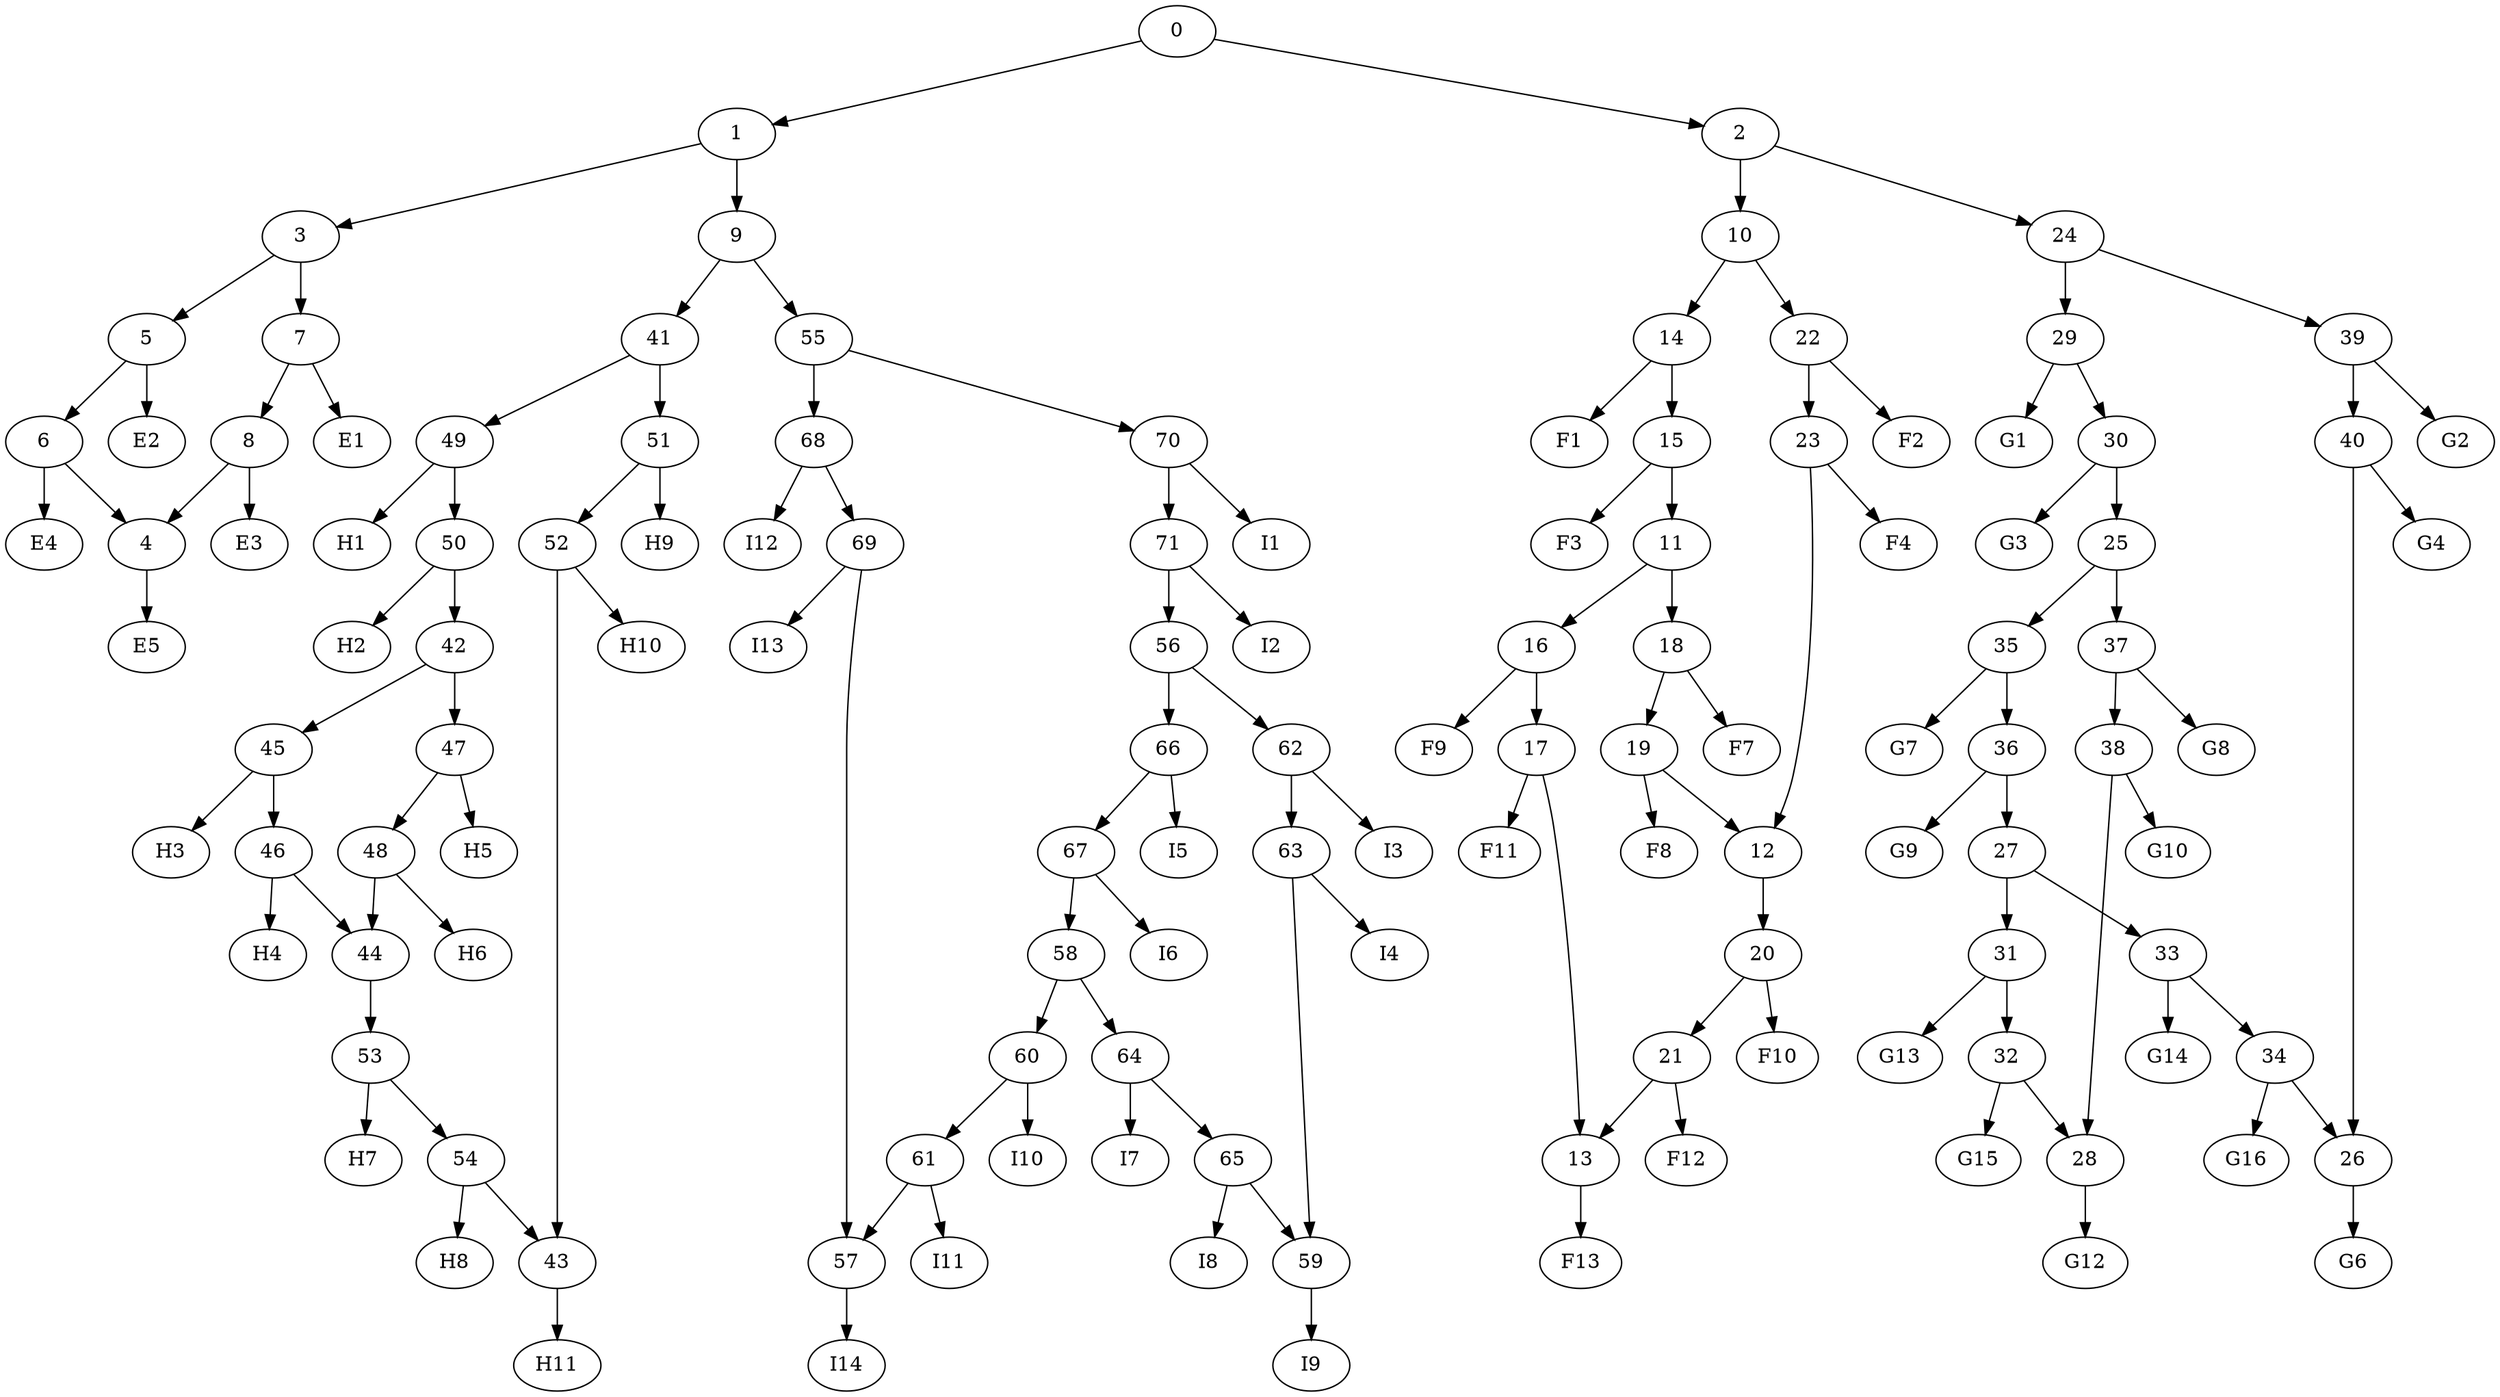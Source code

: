 digraph {
	E5
	E2
	E4
	E1
	E3
	F13
	F1
	F3
	F9
	F11
	F7
	F8
	F10
	F12
	F2
	F4
	G6
	G12
	G1
	G3
	G13
	G15
	G14
	G16
	G7
	G9
	G8
	G10
	G2
	G4
	H11
	H3
	H4
	H5
	H6
	H1
	H2
	H9
	H10
	H7
	H8
	I14
	I9
	I10
	I11
	I3
	I4
	I7
	I8
	I5
	I6
	I12
	I13
	I1
	I2
	0
	1
	2
	3
	4
	5
	6
	7
	8
	9
	10
	11
	12
	13
	14
	15
	16
	17
	18
	19
	20
	21
	22
	23
	24
	25
	26
	27
	28
	29
	30
	31
	32
	33
	34
	35
	36
	37
	38
	39
	40
	41
	42
	43
	44
	45
	46
	47
	48
	49
	50
	51
	52
	53
	54
	55
	56
	57
	58
	59
	60
	61
	62
	63
	64
	65
	66
	67
	68
	69
	70
	71
	0 -> 1
	0 -> 2
	1 -> 3
	1 -> 9
	2 -> 10
	2 -> 24
	3 -> 5
	3 -> 7
	4 -> E5
	5 -> 6
	5 -> E2
	6 -> 4
	6 -> E4
	7 -> 8
	7 -> E1
	8 -> 4
	8 -> E3
	9 -> 41
	9 -> 55
	10 -> 14
	10 -> 22
	11 -> 16
	11 -> 18
	12 -> 20
	13 -> F13
	14 -> 15
	14 -> F1
	15 -> 11
	15 -> F3
	16 -> 17
	16 -> F9
	17 -> 13
	17 -> F11
	18 -> 19
	18 -> F7
	19 -> 12
	19 -> F8
	20 -> 21
	20 -> F10
	21 -> 13
	21 -> F12
	22 -> 23
	22 -> F2
	23 -> 12
	23 -> F4
	24 -> 29
	24 -> 39
	25 -> 35
	25 -> 37
	26 -> G6
	27 -> 31
	27 -> 33
	28 -> G12
	29 -> 30
	29 -> G1
	30 -> 25
	30 -> G3
	31 -> 32
	31 -> G13
	32 -> 28
	32 -> G15
	33 -> 34
	33 -> G14
	34 -> 26
	34 -> G16
	35 -> 36
	35 -> G7
	36 -> 27
	36 -> G9
	37 -> 38
	37 -> G8
	38 -> 28
	38 -> G10
	39 -> 40
	39 -> G2
	40 -> 26
	40 -> G4
	41 -> 49
	41 -> 51
	42 -> 45
	42 -> 47
	43 -> H11
	44 -> 53
	45 -> 46
	45 -> H3
	46 -> 44
	46 -> H4
	47 -> 48
	47 -> H5
	48 -> 44
	48 -> H6
	49 -> 50
	49 -> H1
	50 -> 42
	50 -> H2
	51 -> 52
	51 -> H9
	52 -> 43
	52 -> H10
	53 -> 54
	53 -> H7
	54 -> 43
	54 -> H8
	55 -> 68
	55 -> 70
	56 -> 62
	56 -> 66
	57 -> I14
	58 -> 60
	58 -> 64
	59 -> I9
	60 -> 61
	60 -> I10
	61 -> 57
	61 -> I11
	62 -> 63
	62 -> I3
	63 -> 59
	63 -> I4
	64 -> 65
	64 -> I7
	65 -> 59
	65 -> I8
	66 -> 67
	66 -> I5
	67 -> 58
	67 -> I6
	68 -> 69
	68 -> I12
	69 -> 57
	69 -> I13
	70 -> 71
	70 -> I1
	71 -> 56
	71 -> I2
}
